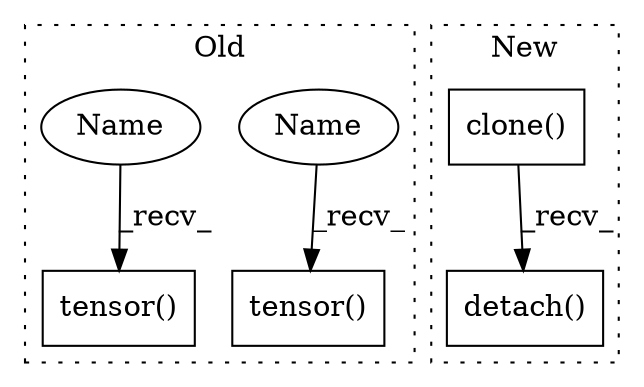 digraph G {
subgraph cluster0 {
1 [label="tensor()" a="75" s="15692,15708" l="13,29" shape="box"];
4 [label="tensor()" a="75" s="14800,14816" l="13,29" shape="box"];
5 [label="Name" a="87" s="15692" l="5" shape="ellipse"];
6 [label="Name" a="87" s="14800" l="5" shape="ellipse"];
label = "Old";
style="dotted";
}
subgraph cluster1 {
2 [label="detach()" a="75" s="15046" l="23" shape="box"];
3 [label="clone()" a="75" s="15046" l="14" shape="box"];
label = "New";
style="dotted";
}
3 -> 2 [label="_recv_"];
5 -> 1 [label="_recv_"];
6 -> 4 [label="_recv_"];
}